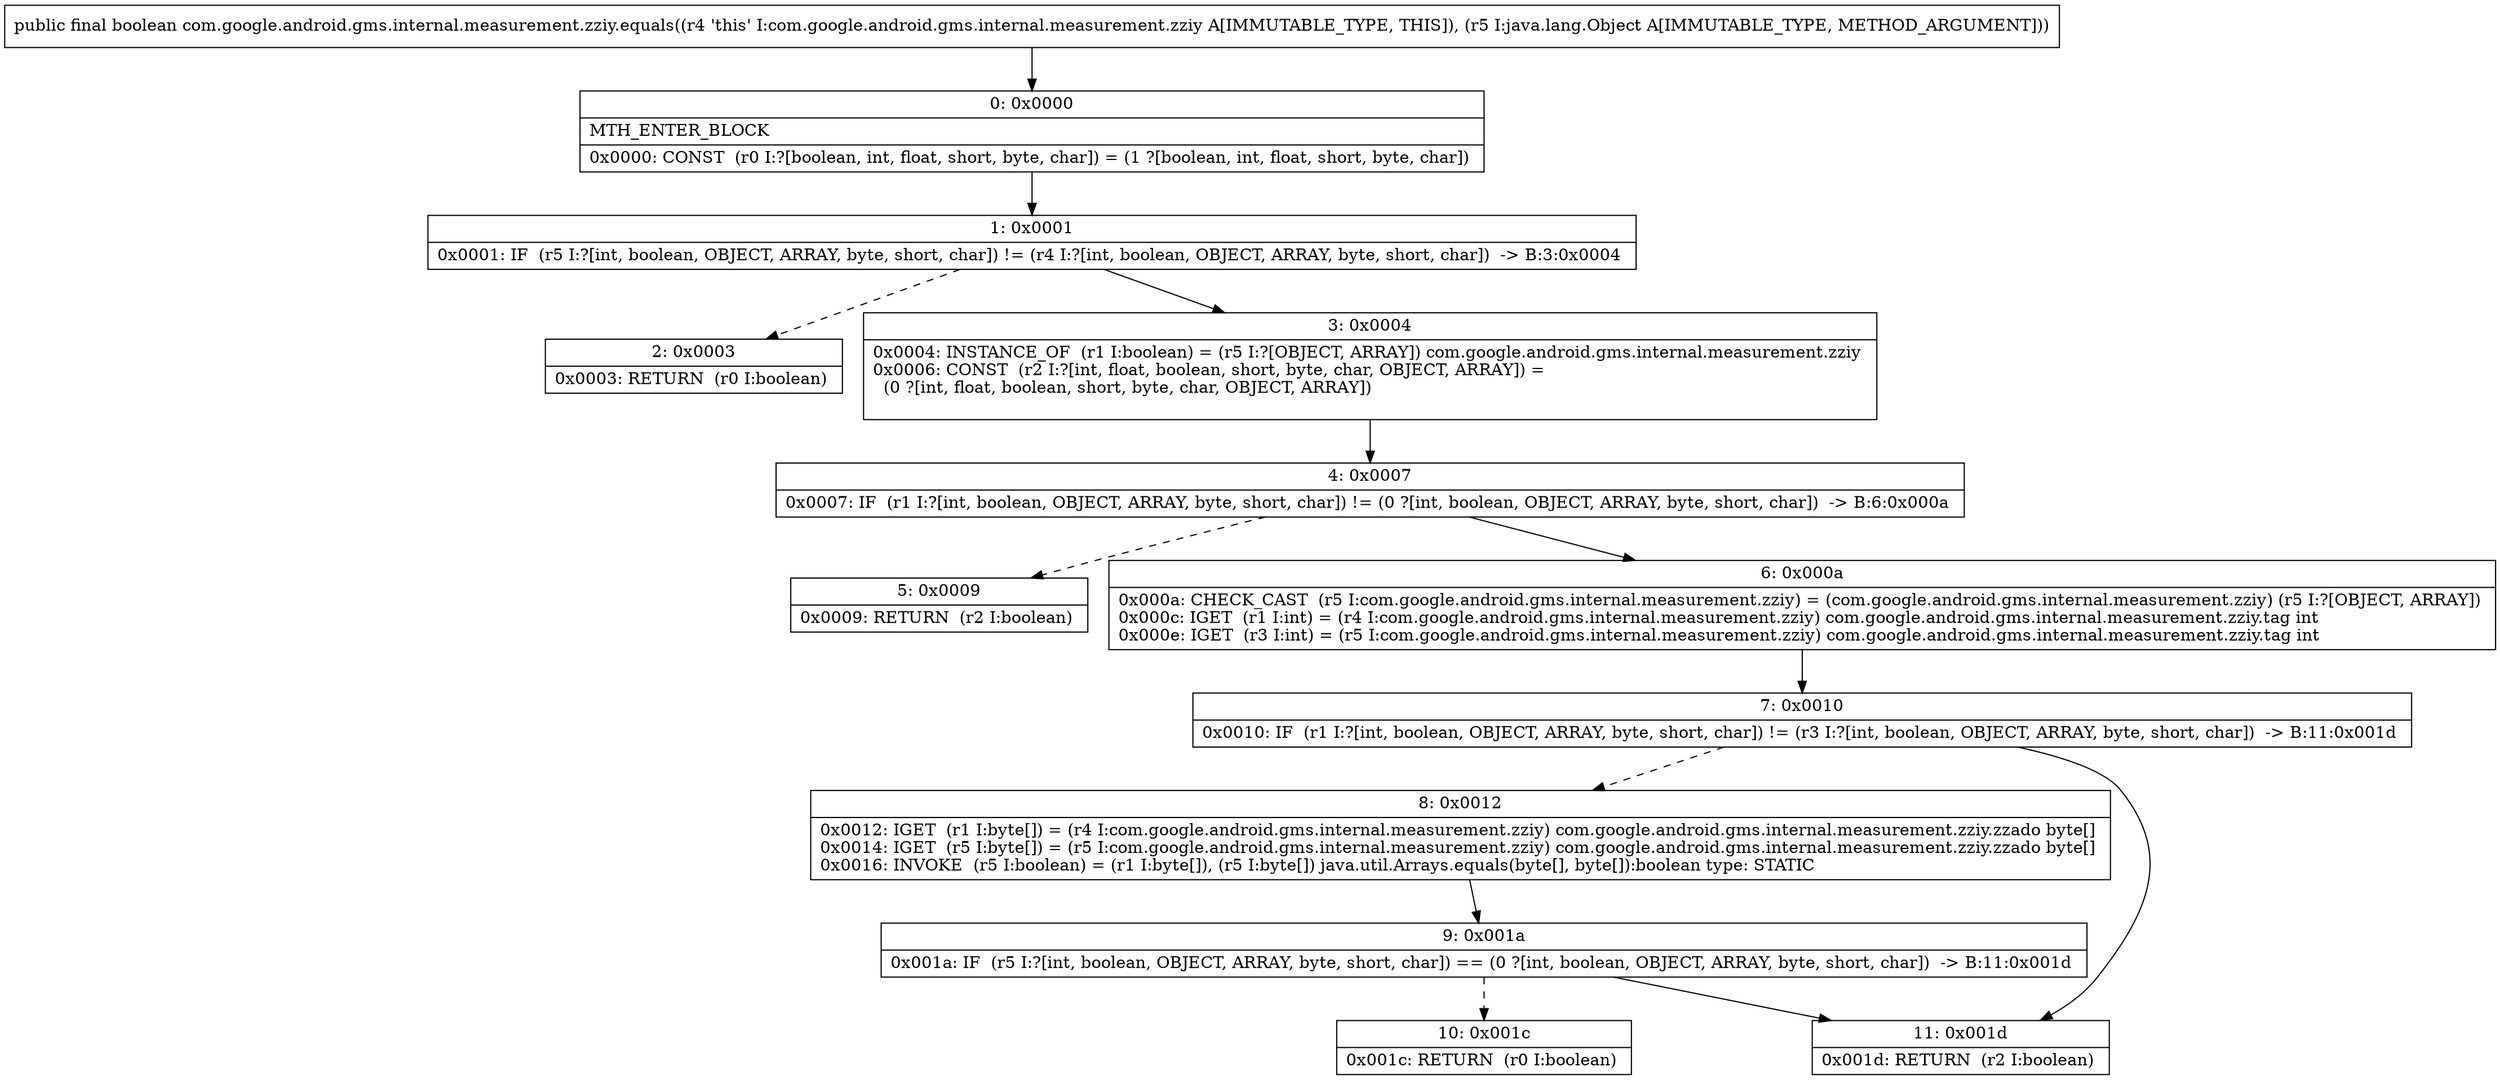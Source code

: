 digraph "CFG forcom.google.android.gms.internal.measurement.zziy.equals(Ljava\/lang\/Object;)Z" {
Node_0 [shape=record,label="{0\:\ 0x0000|MTH_ENTER_BLOCK\l|0x0000: CONST  (r0 I:?[boolean, int, float, short, byte, char]) = (1 ?[boolean, int, float, short, byte, char]) \l}"];
Node_1 [shape=record,label="{1\:\ 0x0001|0x0001: IF  (r5 I:?[int, boolean, OBJECT, ARRAY, byte, short, char]) != (r4 I:?[int, boolean, OBJECT, ARRAY, byte, short, char])  \-\> B:3:0x0004 \l}"];
Node_2 [shape=record,label="{2\:\ 0x0003|0x0003: RETURN  (r0 I:boolean) \l}"];
Node_3 [shape=record,label="{3\:\ 0x0004|0x0004: INSTANCE_OF  (r1 I:boolean) = (r5 I:?[OBJECT, ARRAY]) com.google.android.gms.internal.measurement.zziy \l0x0006: CONST  (r2 I:?[int, float, boolean, short, byte, char, OBJECT, ARRAY]) = \l  (0 ?[int, float, boolean, short, byte, char, OBJECT, ARRAY])\l \l}"];
Node_4 [shape=record,label="{4\:\ 0x0007|0x0007: IF  (r1 I:?[int, boolean, OBJECT, ARRAY, byte, short, char]) != (0 ?[int, boolean, OBJECT, ARRAY, byte, short, char])  \-\> B:6:0x000a \l}"];
Node_5 [shape=record,label="{5\:\ 0x0009|0x0009: RETURN  (r2 I:boolean) \l}"];
Node_6 [shape=record,label="{6\:\ 0x000a|0x000a: CHECK_CAST  (r5 I:com.google.android.gms.internal.measurement.zziy) = (com.google.android.gms.internal.measurement.zziy) (r5 I:?[OBJECT, ARRAY]) \l0x000c: IGET  (r1 I:int) = (r4 I:com.google.android.gms.internal.measurement.zziy) com.google.android.gms.internal.measurement.zziy.tag int \l0x000e: IGET  (r3 I:int) = (r5 I:com.google.android.gms.internal.measurement.zziy) com.google.android.gms.internal.measurement.zziy.tag int \l}"];
Node_7 [shape=record,label="{7\:\ 0x0010|0x0010: IF  (r1 I:?[int, boolean, OBJECT, ARRAY, byte, short, char]) != (r3 I:?[int, boolean, OBJECT, ARRAY, byte, short, char])  \-\> B:11:0x001d \l}"];
Node_8 [shape=record,label="{8\:\ 0x0012|0x0012: IGET  (r1 I:byte[]) = (r4 I:com.google.android.gms.internal.measurement.zziy) com.google.android.gms.internal.measurement.zziy.zzado byte[] \l0x0014: IGET  (r5 I:byte[]) = (r5 I:com.google.android.gms.internal.measurement.zziy) com.google.android.gms.internal.measurement.zziy.zzado byte[] \l0x0016: INVOKE  (r5 I:boolean) = (r1 I:byte[]), (r5 I:byte[]) java.util.Arrays.equals(byte[], byte[]):boolean type: STATIC \l}"];
Node_9 [shape=record,label="{9\:\ 0x001a|0x001a: IF  (r5 I:?[int, boolean, OBJECT, ARRAY, byte, short, char]) == (0 ?[int, boolean, OBJECT, ARRAY, byte, short, char])  \-\> B:11:0x001d \l}"];
Node_10 [shape=record,label="{10\:\ 0x001c|0x001c: RETURN  (r0 I:boolean) \l}"];
Node_11 [shape=record,label="{11\:\ 0x001d|0x001d: RETURN  (r2 I:boolean) \l}"];
MethodNode[shape=record,label="{public final boolean com.google.android.gms.internal.measurement.zziy.equals((r4 'this' I:com.google.android.gms.internal.measurement.zziy A[IMMUTABLE_TYPE, THIS]), (r5 I:java.lang.Object A[IMMUTABLE_TYPE, METHOD_ARGUMENT])) }"];
MethodNode -> Node_0;
Node_0 -> Node_1;
Node_1 -> Node_2[style=dashed];
Node_1 -> Node_3;
Node_3 -> Node_4;
Node_4 -> Node_5[style=dashed];
Node_4 -> Node_6;
Node_6 -> Node_7;
Node_7 -> Node_8[style=dashed];
Node_7 -> Node_11;
Node_8 -> Node_9;
Node_9 -> Node_10[style=dashed];
Node_9 -> Node_11;
}


